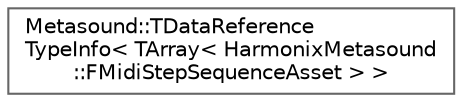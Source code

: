 digraph "Graphical Class Hierarchy"
{
 // INTERACTIVE_SVG=YES
 // LATEX_PDF_SIZE
  bgcolor="transparent";
  edge [fontname=Helvetica,fontsize=10,labelfontname=Helvetica,labelfontsize=10];
  node [fontname=Helvetica,fontsize=10,shape=box,height=0.2,width=0.4];
  rankdir="LR";
  Node0 [id="Node000000",label="Metasound::TDataReference\lTypeInfo\< TArray\< HarmonixMetasound\l::FMidiStepSequenceAsset \> \>",height=0.2,width=0.4,color="grey40", fillcolor="white", style="filled",URL="$d7/d39/struct_1_1Metasound_1_1TDataReferenceTypeInfo_3_01TArray_3_01HarmonixMetasound_1_1FMidiStepSequenceAsset_01_4_01_4.html",tooltip=" "];
}
